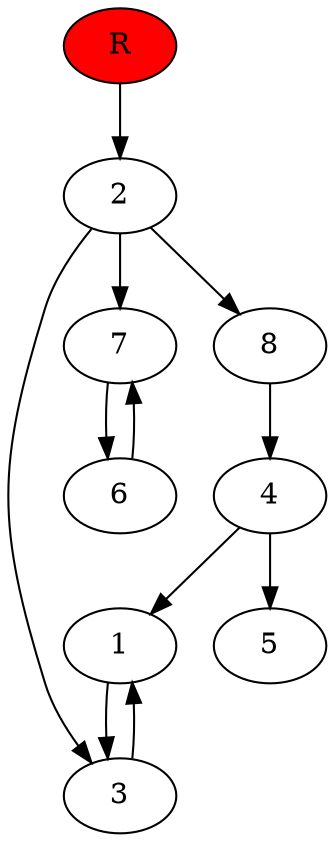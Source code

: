 digraph prb20594 {
	1
	2
	3
	4
	5
	6
	7
	8
	R [fillcolor="#ff0000" style=filled]
	1 -> 3
	2 -> 3
	2 -> 7
	2 -> 8
	3 -> 1
	4 -> 1
	4 -> 5
	6 -> 7
	7 -> 6
	8 -> 4
	R -> 2
}
